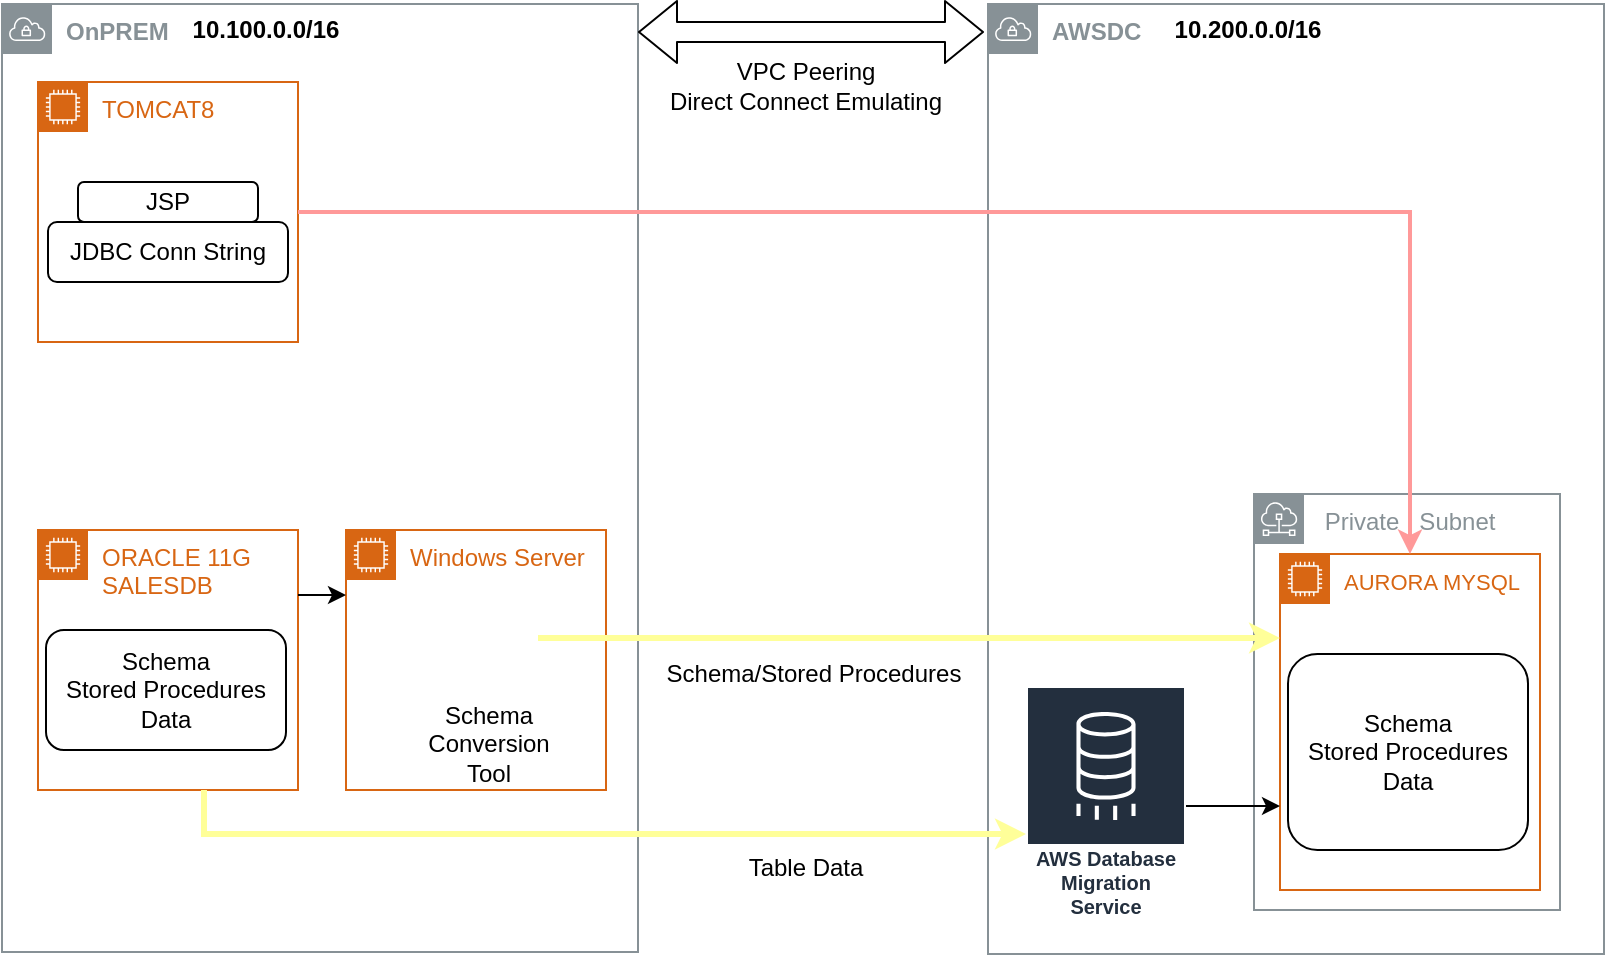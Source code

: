 <mxfile version="12.9.0" type="github">
  <diagram id="bazxHvl_UKXMVMI2n2-C" name="Page-1">
    <mxGraphModel dx="861" dy="870" grid="0" gridSize="10" guides="1" tooltips="1" connect="1" arrows="1" fold="1" page="1" pageScale="1" pageWidth="850" pageHeight="1100" background="none" math="0" shadow="0">
      <root>
        <mxCell id="0" />
        <mxCell id="1" parent="0" />
        <mxCell id="zHzab9P2DYDksBdTa2nC-3" value="&lt;b&gt;AWSDC&lt;/b&gt;" style="outlineConnect=0;gradientColor=none;html=1;whiteSpace=wrap;fontSize=12;fontStyle=0;shape=mxgraph.aws4.group;grIcon=mxgraph.aws4.group_vpc;strokeColor=#879196;fillColor=none;verticalAlign=top;align=left;spacingLeft=30;fontColor=#879196;dashed=0;" parent="1" vertex="1">
          <mxGeometry x="516" y="118" width="308" height="475" as="geometry" />
        </mxCell>
        <mxCell id="zHzab9P2DYDksBdTa2nC-11" value="&amp;nbsp;Private&amp;nbsp; &amp;nbsp;Subnet" style="outlineConnect=0;gradientColor=none;html=1;whiteSpace=wrap;fontSize=12;fontStyle=0;shape=mxgraph.aws4.group;grIcon=mxgraph.aws4.group_subnet;strokeColor=#879196;fillColor=none;verticalAlign=top;align=left;spacingLeft=30;fontColor=#879196;dashed=0;" parent="1" vertex="1">
          <mxGeometry x="649" y="363" width="153" height="208" as="geometry" />
        </mxCell>
        <mxCell id="AjvQf6BMv66kx0xezKMl-2" value="&lt;b&gt;OnPREM&lt;/b&gt;" style="outlineConnect=0;gradientColor=none;html=1;whiteSpace=wrap;fontSize=12;fontStyle=0;shape=mxgraph.aws4.group;grIcon=mxgraph.aws4.group_vpc;strokeColor=#879196;fillColor=none;verticalAlign=top;align=left;spacingLeft=30;fontColor=#879196;dashed=0;" parent="1" vertex="1">
          <mxGeometry x="23" y="118" width="318" height="474" as="geometry" />
        </mxCell>
        <mxCell id="zHzab9P2DYDksBdTa2nC-10" value="" style="group" parent="1" vertex="1" connectable="0">
          <mxGeometry x="662" y="393" width="130" height="168" as="geometry" />
        </mxCell>
        <mxCell id="zHzab9P2DYDksBdTa2nC-5" value="&lt;span style=&quot;font-size: 11px&quot;&gt;AURORA MYSQL&lt;/span&gt;" style="points=[[0,0],[0.25,0],[0.5,0],[0.75,0],[1,0],[1,0.25],[1,0.5],[1,0.75],[1,1],[0.75,1],[0.5,1],[0.25,1],[0,1],[0,0.75],[0,0.5],[0,0.25]];outlineConnect=0;gradientColor=none;html=1;whiteSpace=wrap;fontSize=12;fontStyle=0;shape=mxgraph.aws4.group;grIcon=mxgraph.aws4.group_ec2_instance_contents;strokeColor=#D86613;fillColor=none;verticalAlign=top;align=left;spacingLeft=30;fontColor=#D86613;dashed=0;" parent="zHzab9P2DYDksBdTa2nC-10" vertex="1">
          <mxGeometry width="130" height="168" as="geometry" />
        </mxCell>
        <mxCell id="zHzab9P2DYDksBdTa2nC-7" value="Schema&lt;br&gt;Stored Procedures&lt;br&gt;Data" style="rounded=1;whiteSpace=wrap;html=1;" parent="zHzab9P2DYDksBdTa2nC-10" vertex="1">
          <mxGeometry x="4" y="50" width="120" height="98" as="geometry" />
        </mxCell>
        <mxCell id="zHzab9P2DYDksBdTa2nC-13" value="" style="group" parent="1" vertex="1" connectable="0">
          <mxGeometry x="41" y="381" width="130" height="130" as="geometry" />
        </mxCell>
        <mxCell id="AjvQf6BMv66kx0xezKMl-7" value="ORACLE 11G&lt;br&gt;SALESDB&amp;nbsp;" style="points=[[0,0],[0.25,0],[0.5,0],[0.75,0],[1,0],[1,0.25],[1,0.5],[1,0.75],[1,1],[0.75,1],[0.5,1],[0.25,1],[0,1],[0,0.75],[0,0.5],[0,0.25]];outlineConnect=0;gradientColor=none;html=1;whiteSpace=wrap;fontSize=12;fontStyle=0;shape=mxgraph.aws4.group;grIcon=mxgraph.aws4.group_ec2_instance_contents;strokeColor=#D86613;fillColor=none;verticalAlign=top;align=left;spacingLeft=30;fontColor=#D86613;dashed=0;" parent="zHzab9P2DYDksBdTa2nC-13" vertex="1">
          <mxGeometry width="130" height="130" as="geometry" />
        </mxCell>
        <mxCell id="zHzab9P2DYDksBdTa2nC-2" value="Schema&lt;br&gt;Stored Procedures&lt;br&gt;Data" style="rounded=1;whiteSpace=wrap;html=1;" parent="zHzab9P2DYDksBdTa2nC-13" vertex="1">
          <mxGeometry x="4" y="50" width="120" height="60" as="geometry" />
        </mxCell>
        <mxCell id="zHzab9P2DYDksBdTa2nC-15" value="" style="group" parent="1" vertex="1" connectable="0">
          <mxGeometry x="41" y="167" width="130" height="140" as="geometry" />
        </mxCell>
        <mxCell id="AjvQf6BMv66kx0xezKMl-6" value="TOMCAT8&amp;nbsp;" style="points=[[0,0],[0.25,0],[0.5,0],[0.75,0],[1,0],[1,0.25],[1,0.5],[1,0.75],[1,1],[0.75,1],[0.5,1],[0.25,1],[0,1],[0,0.75],[0,0.5],[0,0.25]];outlineConnect=0;gradientColor=none;html=1;whiteSpace=wrap;fontSize=12;fontStyle=0;shape=mxgraph.aws4.group;grIcon=mxgraph.aws4.group_ec2_instance_contents;strokeColor=#D86613;fillColor=none;verticalAlign=top;align=left;spacingLeft=30;fontColor=#D86613;dashed=0;" parent="zHzab9P2DYDksBdTa2nC-15" vertex="1">
          <mxGeometry y="-10" width="130" height="130" as="geometry" />
        </mxCell>
        <mxCell id="zHzab9P2DYDksBdTa2nC-1" value="JSP" style="rounded=1;whiteSpace=wrap;html=1;" parent="zHzab9P2DYDksBdTa2nC-15" vertex="1">
          <mxGeometry x="20" y="40" width="90" height="20" as="geometry" />
        </mxCell>
        <mxCell id="zHzab9P2DYDksBdTa2nC-16" value="JDBC Conn String" style="rounded=1;whiteSpace=wrap;html=1;" parent="zHzab9P2DYDksBdTa2nC-15" vertex="1">
          <mxGeometry x="5" y="60" width="120" height="30" as="geometry" />
        </mxCell>
        <mxCell id="thpAZCQ8_dKzy4YzaB0K-42" style="edgeStyle=orthogonalEdgeStyle;rounded=0;orthogonalLoop=1;jettySize=auto;html=1;entryX=0;entryY=0.75;entryDx=0;entryDy=0;" parent="1" source="zHzab9P2DYDksBdTa2nC-23" target="zHzab9P2DYDksBdTa2nC-5" edge="1">
          <mxGeometry relative="1" as="geometry" />
        </mxCell>
        <mxCell id="zHzab9P2DYDksBdTa2nC-23" value="AWS Database Migration Service" style="outlineConnect=0;fontColor=#232F3E;gradientColor=none;strokeColor=#ffffff;fillColor=#232F3E;dashed=0;verticalLabelPosition=middle;verticalAlign=bottom;align=center;html=1;whiteSpace=wrap;fontSize=10;fontStyle=1;spacing=3;shape=mxgraph.aws4.productIcon;prIcon=mxgraph.aws4.database_migration_service;" parent="1" vertex="1">
          <mxGeometry x="535" y="459" width="80" height="120" as="geometry" />
        </mxCell>
        <mxCell id="zHzab9P2DYDksBdTa2nC-39" value="Schema/Stored Procedures" style="text;html=1;strokeColor=none;fillColor=none;align=center;verticalAlign=middle;whiteSpace=wrap;rounded=0;fontStyle=0" parent="1" vertex="1">
          <mxGeometry x="349" y="443" width="160" height="20" as="geometry" />
        </mxCell>
        <mxCell id="zHzab9P2DYDksBdTa2nC-43" value="Table Data" style="text;html=1;strokeColor=none;fillColor=none;align=center;verticalAlign=middle;whiteSpace=wrap;rounded=0;" parent="1" vertex="1">
          <mxGeometry x="345" y="540" width="160" height="20" as="geometry" />
        </mxCell>
        <mxCell id="thpAZCQ8_dKzy4YzaB0K-5" value="" style="group" parent="1" vertex="1" connectable="0">
          <mxGeometry x="195" y="381" width="130" height="130" as="geometry" />
        </mxCell>
        <mxCell id="thpAZCQ8_dKzy4YzaB0K-6" value="Windows Server" style="points=[[0,0],[0.25,0],[0.5,0],[0.75,0],[1,0],[1,0.25],[1,0.5],[1,0.75],[1,1],[0.75,1],[0.5,1],[0.25,1],[0,1],[0,0.75],[0,0.5],[0,0.25]];outlineConnect=0;gradientColor=none;html=1;whiteSpace=wrap;fontSize=12;fontStyle=0;shape=mxgraph.aws4.group;grIcon=mxgraph.aws4.group_ec2_instance_contents;strokeColor=#D86613;fillColor=none;verticalAlign=top;align=left;spacingLeft=30;fontColor=#D86613;dashed=0;" parent="thpAZCQ8_dKzy4YzaB0K-5" vertex="1">
          <mxGeometry width="130" height="130" as="geometry" />
        </mxCell>
        <mxCell id="zHzab9P2DYDksBdTa2nC-21" value="&lt;font color=&quot;#000000&quot;&gt;Schema &lt;br&gt;Conversion &lt;br&gt;Tool&lt;/font&gt;" style="shape=image;html=1;verticalAlign=top;verticalLabelPosition=bottom;labelBackgroundColor=#ffffff;imageAspect=0;aspect=fixed;image=https://cdn0.iconfinder.com/data/icons/social-flat-rounded-rects/512/aws-128.png" parent="thpAZCQ8_dKzy4YzaB0K-5" vertex="1">
          <mxGeometry x="46" y="29" width="50" height="50" as="geometry" />
        </mxCell>
        <mxCell id="thpAZCQ8_dKzy4YzaB0K-8" value="10.100.0.0/16&lt;br&gt;" style="text;html=1;strokeColor=none;fillColor=none;align=center;verticalAlign=middle;whiteSpace=wrap;rounded=0;fontStyle=1" parent="1" vertex="1">
          <mxGeometry x="135" y="121" width="40" height="20" as="geometry" />
        </mxCell>
        <mxCell id="thpAZCQ8_dKzy4YzaB0K-9" value="&lt;b&gt;10.200.0.0/16&lt;/b&gt;" style="text;html=1;strokeColor=none;fillColor=none;align=center;verticalAlign=middle;whiteSpace=wrap;rounded=0;" parent="1" vertex="1">
          <mxGeometry x="626" y="122.5" width="40" height="17" as="geometry" />
        </mxCell>
        <mxCell id="thpAZCQ8_dKzy4YzaB0K-15" value="" style="shape=flexArrow;endArrow=classic;startArrow=classic;html=1;" parent="1" edge="1">
          <mxGeometry width="50" height="50" relative="1" as="geometry">
            <mxPoint x="341" y="132" as="sourcePoint" />
            <mxPoint x="514" y="132" as="targetPoint" />
          </mxGeometry>
        </mxCell>
        <mxCell id="thpAZCQ8_dKzy4YzaB0K-16" value="VPC Peering&lt;br&gt;Direct Connect Emulating" style="text;html=1;strokeColor=none;fillColor=none;align=center;verticalAlign=middle;whiteSpace=wrap;rounded=1;" parent="1" vertex="1">
          <mxGeometry x="345" y="149" width="160" height="20" as="geometry" />
        </mxCell>
        <mxCell id="thpAZCQ8_dKzy4YzaB0K-26" value="" style="endArrow=classic;html=1;exitX=1;exitY=0.25;exitDx=0;exitDy=0;entryX=0;entryY=0.25;entryDx=0;entryDy=0;" parent="1" source="AjvQf6BMv66kx0xezKMl-7" target="thpAZCQ8_dKzy4YzaB0K-6" edge="1">
          <mxGeometry width="50" height="50" relative="1" as="geometry">
            <mxPoint x="206" y="546" as="sourcePoint" />
            <mxPoint x="256" y="496" as="targetPoint" />
          </mxGeometry>
        </mxCell>
        <mxCell id="thpAZCQ8_dKzy4YzaB0K-39" style="edgeStyle=orthogonalEdgeStyle;rounded=0;orthogonalLoop=1;jettySize=auto;html=1;strokeWidth=3;strokeColor=#FFFF99;" parent="1" source="AjvQf6BMv66kx0xezKMl-7" target="zHzab9P2DYDksBdTa2nC-23" edge="1">
          <mxGeometry relative="1" as="geometry">
            <Array as="points">
              <mxPoint x="124" y="533" />
            </Array>
          </mxGeometry>
        </mxCell>
        <mxCell id="thpAZCQ8_dKzy4YzaB0K-40" style="edgeStyle=orthogonalEdgeStyle;rounded=0;orthogonalLoop=1;jettySize=auto;html=1;entryX=0;entryY=0.25;entryDx=0;entryDy=0;strokeColor=#FFFF99;strokeWidth=3;" parent="1" source="zHzab9P2DYDksBdTa2nC-21" target="zHzab9P2DYDksBdTa2nC-5" edge="1">
          <mxGeometry relative="1" as="geometry" />
        </mxCell>
        <mxCell id="Sd76PGLH8MflU_CSGW3k-1" style="edgeStyle=orthogonalEdgeStyle;rounded=0;orthogonalLoop=1;jettySize=auto;html=1;strokeWidth=2;strokeColor=#FF9999;" edge="1" parent="1" source="AjvQf6BMv66kx0xezKMl-6" target="zHzab9P2DYDksBdTa2nC-5">
          <mxGeometry relative="1" as="geometry" />
        </mxCell>
      </root>
    </mxGraphModel>
  </diagram>
</mxfile>
